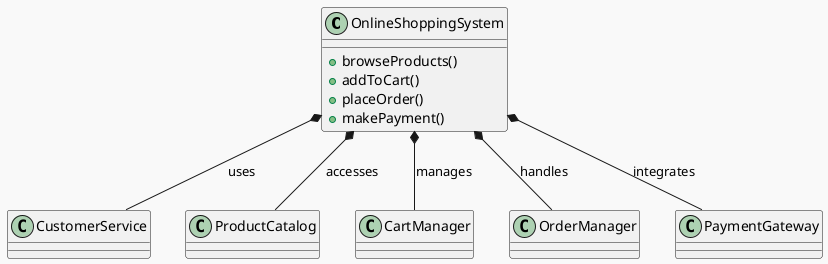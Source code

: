 @startuml

skinparam backgroundColor #F9F9F9
skinparam classFontName Arial

' Define the main system class
class OnlineShoppingSystem {
  +browseProducts()
  +addToCart()
  +placeOrder()
  +makePayment()
}

' Define internal parts
class CustomerService
class ProductCatalog
class CartManager
class OrderManager
class PaymentGateway

' Composition relationships
OnlineShoppingSystem *-- CustomerService : uses
OnlineShoppingSystem *-- ProductCatalog : accesses
OnlineShoppingSystem *-- CartManager : manages
OnlineShoppingSystem *-- OrderManager : handles
OnlineShoppingSystem *-- PaymentGateway : integrates

@enduml

